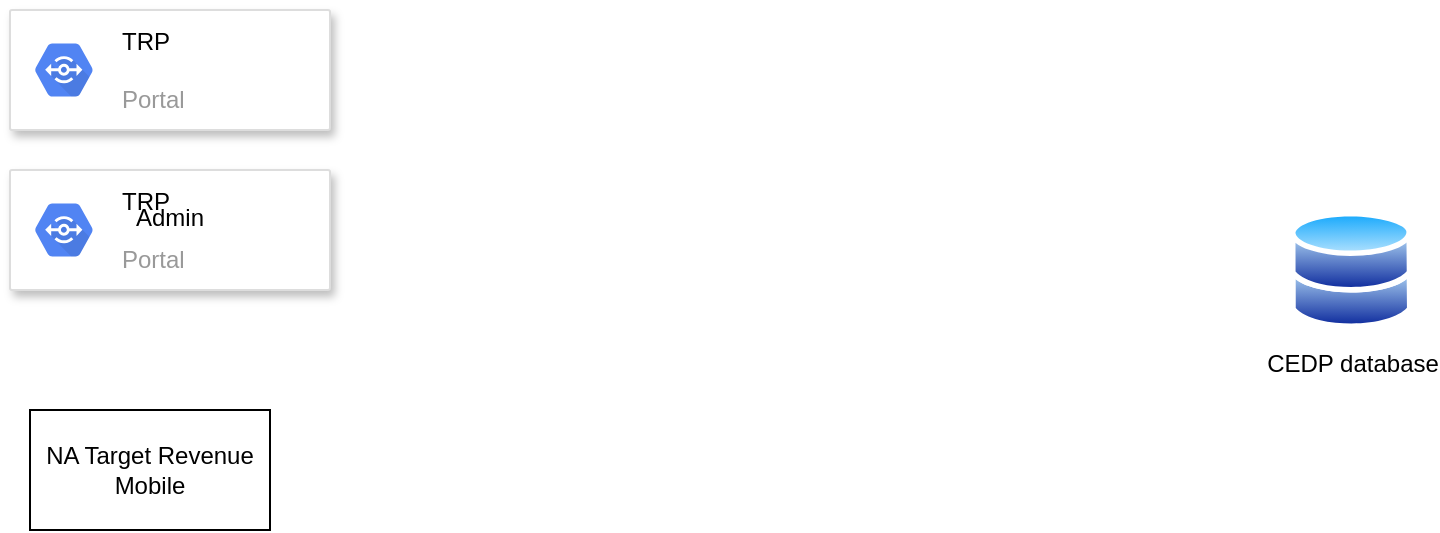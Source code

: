<mxfile version="14.4.5" type="github">
  <diagram id="LPLT7qblUQMr7MPmFhha" name="Page-1">
    <mxGraphModel dx="1139" dy="574" grid="1" gridSize="10" guides="1" tooltips="1" connect="1" arrows="1" fold="1" page="1" pageScale="1" pageWidth="827" pageHeight="1169" math="0" shadow="0">
      <root>
        <mxCell id="0" />
        <mxCell id="1" parent="0" />
        <mxCell id="-umOjKe_lniliM-Z_1Ou-3" value="NA Target Revenue&lt;br&gt;Mobile&lt;br&gt;" style="rounded=0;whiteSpace=wrap;html=1;" vertex="1" parent="1">
          <mxGeometry x="50" y="290" width="120" height="60" as="geometry" />
        </mxCell>
        <mxCell id="-umOjKe_lniliM-Z_1Ou-4" value="CEDP database" style="aspect=fixed;perimeter=ellipsePerimeter;html=1;align=center;shadow=0;dashed=0;spacingTop=3;image;image=img/lib/active_directory/databases.svg;" vertex="1" parent="1">
          <mxGeometry x="680" y="190" width="61.22" height="60" as="geometry" />
        </mxCell>
        <mxCell id="-umOjKe_lniliM-Z_1Ou-5" value="" style="strokeColor=#dddddd;shadow=1;strokeWidth=1;rounded=1;absoluteArcSize=1;arcSize=2;" vertex="1" parent="1">
          <mxGeometry x="40" y="90" width="160" height="60" as="geometry" />
        </mxCell>
        <mxCell id="-umOjKe_lniliM-Z_1Ou-6" value="&lt;font color=&quot;#000000&quot;&gt;TRP&lt;/font&gt;&lt;br&gt;&lt;br&gt;Portal" style="dashed=0;connectable=0;html=1;fillColor=#5184F3;strokeColor=none;shape=mxgraph.gcp2.hexIcon;prIcon=developer_portal;part=1;labelPosition=right;verticalLabelPosition=middle;align=left;verticalAlign=middle;spacingLeft=5;fontColor=#999999;fontSize=12;" vertex="1" parent="-umOjKe_lniliM-Z_1Ou-5">
          <mxGeometry y="0.5" width="44" height="39" relative="1" as="geometry">
            <mxPoint x="5" y="-19.5" as="offset" />
          </mxGeometry>
        </mxCell>
        <mxCell id="-umOjKe_lniliM-Z_1Ou-7" value="Admin&#xa;" style="strokeColor=#dddddd;shadow=1;strokeWidth=1;rounded=1;absoluteArcSize=1;arcSize=2;" vertex="1" parent="1">
          <mxGeometry x="40" y="170" width="160" height="60" as="geometry" />
        </mxCell>
        <mxCell id="-umOjKe_lniliM-Z_1Ou-8" value="&lt;font color=&quot;#000000&quot;&gt;TRP&lt;/font&gt;&lt;br&gt;&lt;br&gt;Portal" style="dashed=0;connectable=0;html=1;fillColor=#5184F3;strokeColor=none;shape=mxgraph.gcp2.hexIcon;prIcon=developer_portal;part=1;labelPosition=right;verticalLabelPosition=middle;align=left;verticalAlign=middle;spacingLeft=5;fontColor=#999999;fontSize=12;" vertex="1" parent="-umOjKe_lniliM-Z_1Ou-7">
          <mxGeometry y="0.5" width="44" height="39" relative="1" as="geometry">
            <mxPoint x="5" y="-19.5" as="offset" />
          </mxGeometry>
        </mxCell>
      </root>
    </mxGraphModel>
  </diagram>
</mxfile>
